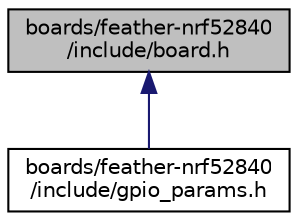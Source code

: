 digraph "boards/feather-nrf52840/include/board.h"
{
 // LATEX_PDF_SIZE
  edge [fontname="Helvetica",fontsize="10",labelfontname="Helvetica",labelfontsize="10"];
  node [fontname="Helvetica",fontsize="10",shape=record];
  Node1 [label="boards/feather-nrf52840\l/include/board.h",height=0.2,width=0.4,color="black", fillcolor="grey75", style="filled", fontcolor="black",tooltip="Board specific configuration for the Adafruit Feather nRF52840 Express."];
  Node1 -> Node2 [dir="back",color="midnightblue",fontsize="10",style="solid",fontname="Helvetica"];
  Node2 [label="boards/feather-nrf52840\l/include/gpio_params.h",height=0.2,width=0.4,color="black", fillcolor="white", style="filled",URL="$feather-nrf52840_2include_2gpio__params_8h.html",tooltip="Configuration of SAUL mapped GPIO pins."];
}
